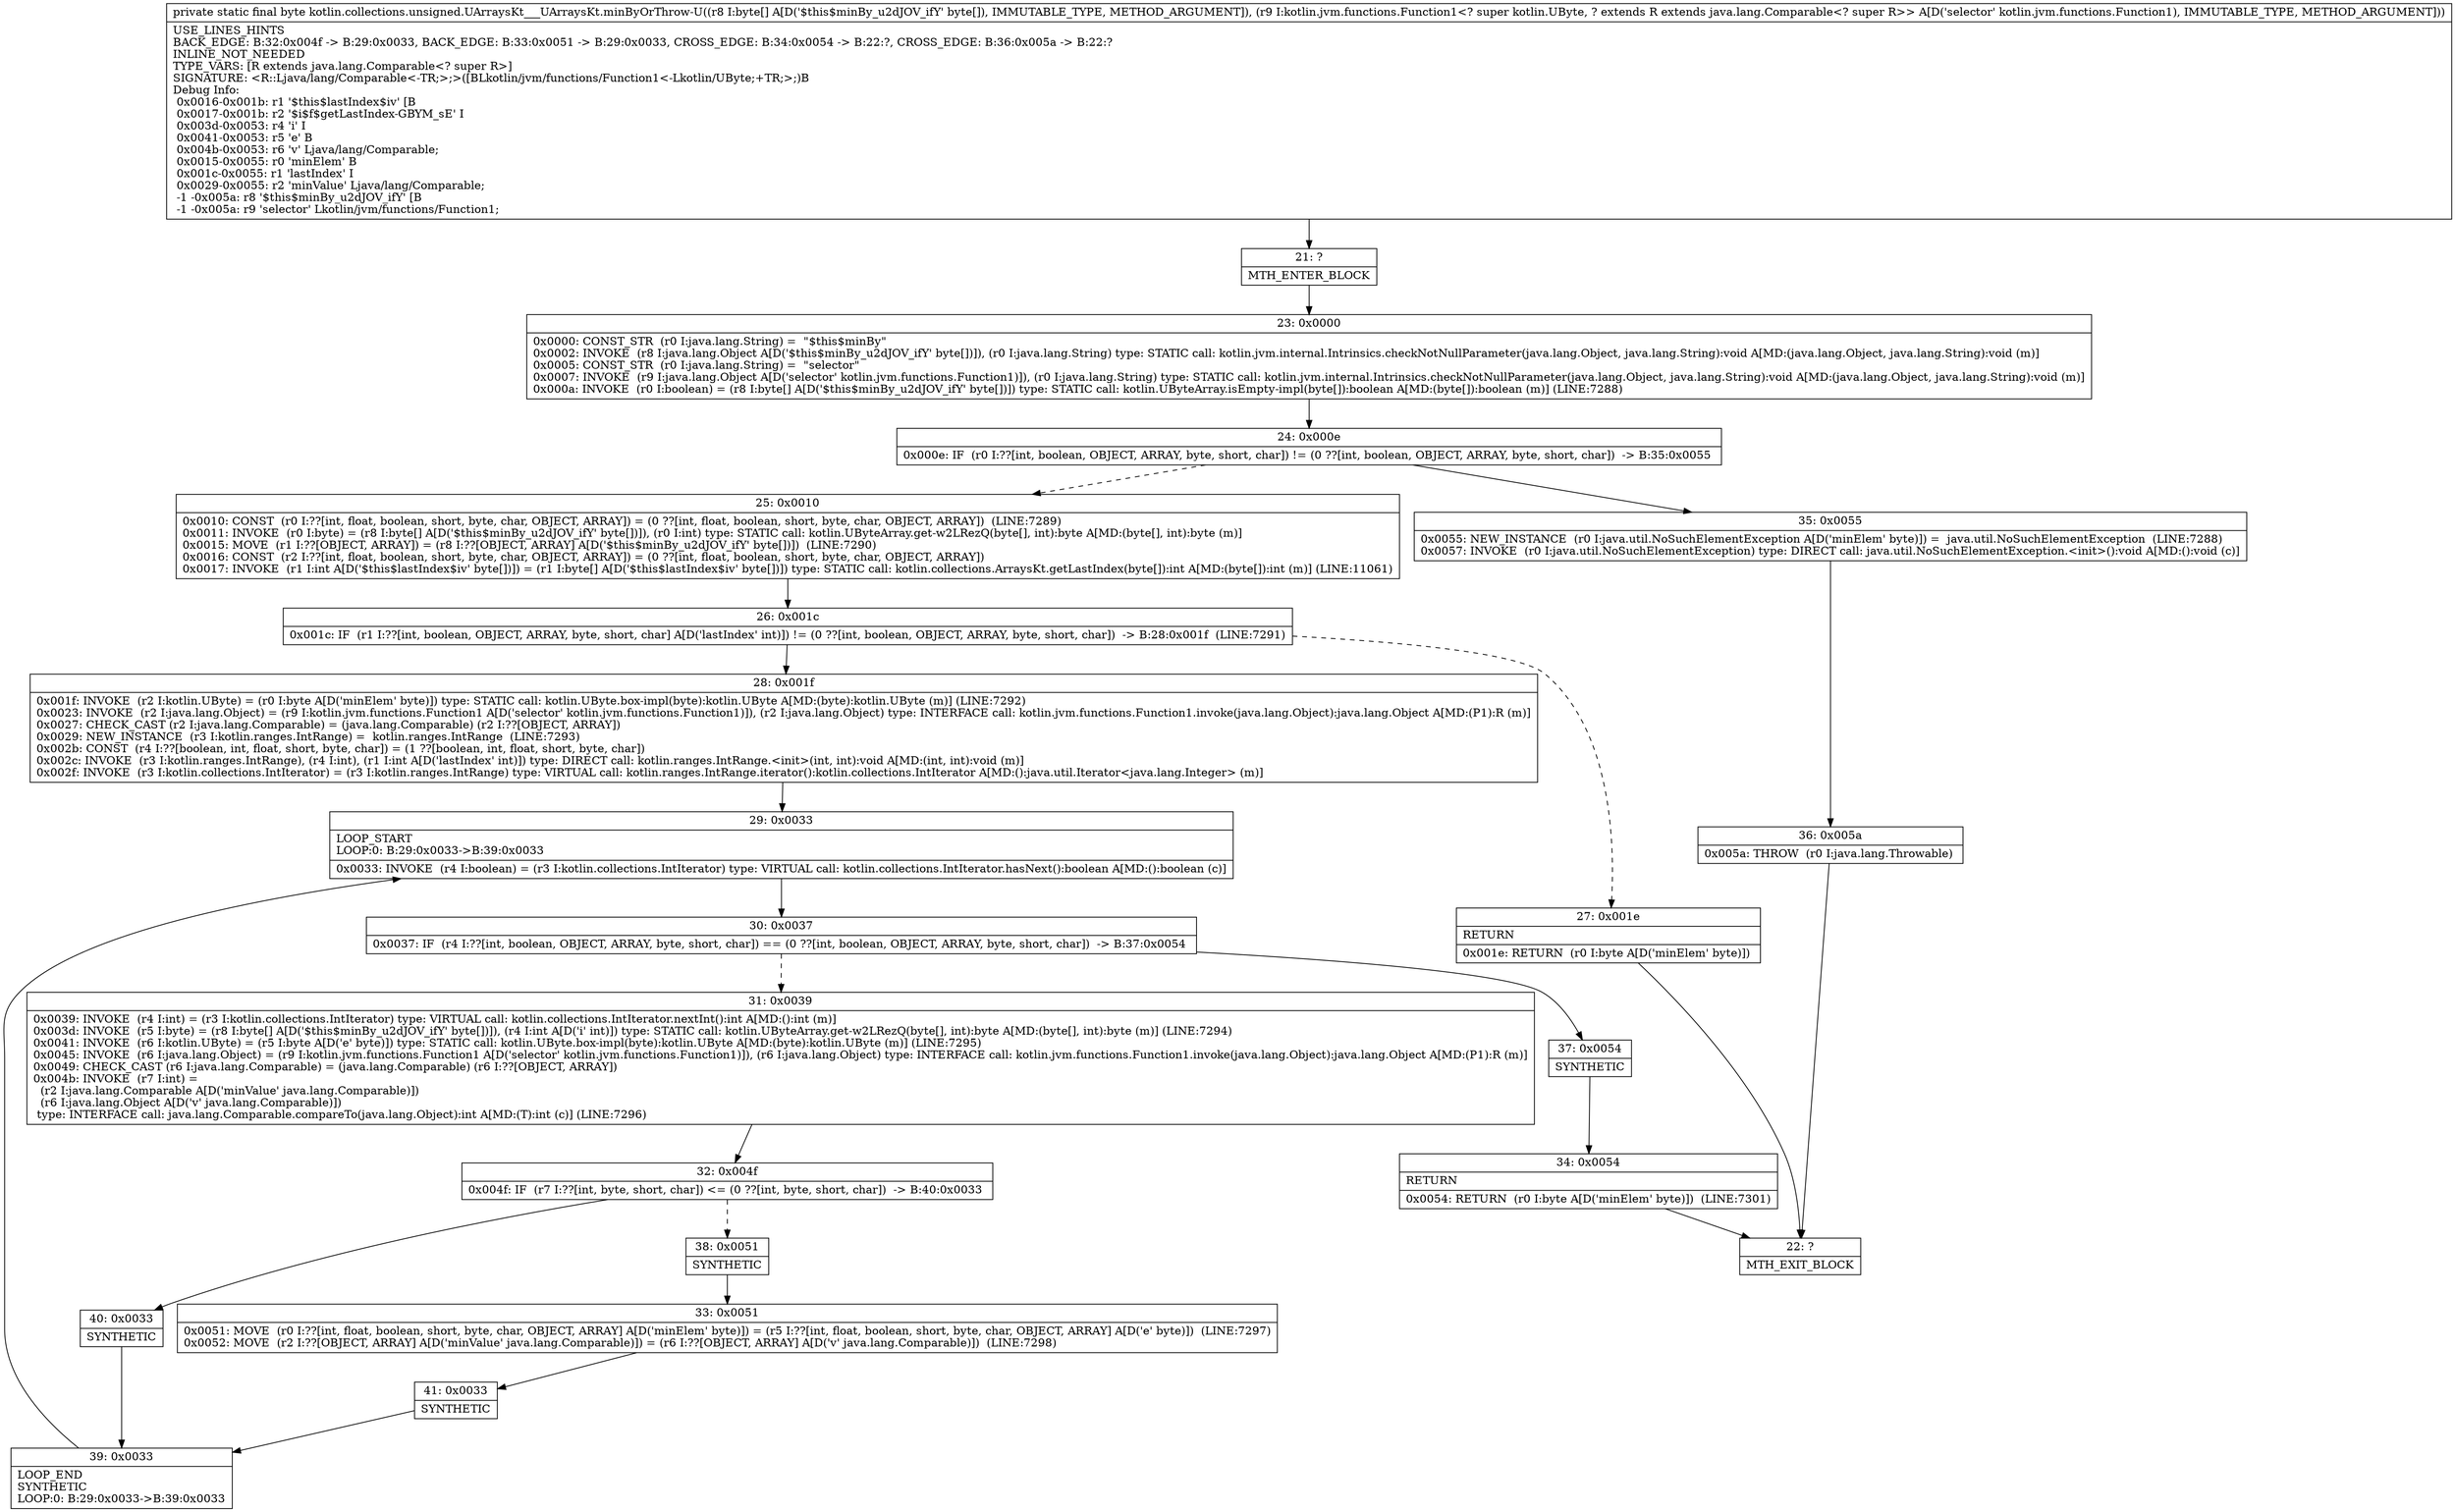 digraph "CFG forkotlin.collections.unsigned.UArraysKt___UArraysKt.minByOrThrow\-U([BLkotlin\/jvm\/functions\/Function1;)B" {
Node_21 [shape=record,label="{21\:\ ?|MTH_ENTER_BLOCK\l}"];
Node_23 [shape=record,label="{23\:\ 0x0000|0x0000: CONST_STR  (r0 I:java.lang.String) =  \"$this$minBy\" \l0x0002: INVOKE  (r8 I:java.lang.Object A[D('$this$minBy_u2dJOV_ifY' byte[])]), (r0 I:java.lang.String) type: STATIC call: kotlin.jvm.internal.Intrinsics.checkNotNullParameter(java.lang.Object, java.lang.String):void A[MD:(java.lang.Object, java.lang.String):void (m)]\l0x0005: CONST_STR  (r0 I:java.lang.String) =  \"selector\" \l0x0007: INVOKE  (r9 I:java.lang.Object A[D('selector' kotlin.jvm.functions.Function1)]), (r0 I:java.lang.String) type: STATIC call: kotlin.jvm.internal.Intrinsics.checkNotNullParameter(java.lang.Object, java.lang.String):void A[MD:(java.lang.Object, java.lang.String):void (m)]\l0x000a: INVOKE  (r0 I:boolean) = (r8 I:byte[] A[D('$this$minBy_u2dJOV_ifY' byte[])]) type: STATIC call: kotlin.UByteArray.isEmpty\-impl(byte[]):boolean A[MD:(byte[]):boolean (m)] (LINE:7288)\l}"];
Node_24 [shape=record,label="{24\:\ 0x000e|0x000e: IF  (r0 I:??[int, boolean, OBJECT, ARRAY, byte, short, char]) != (0 ??[int, boolean, OBJECT, ARRAY, byte, short, char])  \-\> B:35:0x0055 \l}"];
Node_25 [shape=record,label="{25\:\ 0x0010|0x0010: CONST  (r0 I:??[int, float, boolean, short, byte, char, OBJECT, ARRAY]) = (0 ??[int, float, boolean, short, byte, char, OBJECT, ARRAY])  (LINE:7289)\l0x0011: INVOKE  (r0 I:byte) = (r8 I:byte[] A[D('$this$minBy_u2dJOV_ifY' byte[])]), (r0 I:int) type: STATIC call: kotlin.UByteArray.get\-w2LRezQ(byte[], int):byte A[MD:(byte[], int):byte (m)]\l0x0015: MOVE  (r1 I:??[OBJECT, ARRAY]) = (r8 I:??[OBJECT, ARRAY] A[D('$this$minBy_u2dJOV_ifY' byte[])])  (LINE:7290)\l0x0016: CONST  (r2 I:??[int, float, boolean, short, byte, char, OBJECT, ARRAY]) = (0 ??[int, float, boolean, short, byte, char, OBJECT, ARRAY]) \l0x0017: INVOKE  (r1 I:int A[D('$this$lastIndex$iv' byte[])]) = (r1 I:byte[] A[D('$this$lastIndex$iv' byte[])]) type: STATIC call: kotlin.collections.ArraysKt.getLastIndex(byte[]):int A[MD:(byte[]):int (m)] (LINE:11061)\l}"];
Node_26 [shape=record,label="{26\:\ 0x001c|0x001c: IF  (r1 I:??[int, boolean, OBJECT, ARRAY, byte, short, char] A[D('lastIndex' int)]) != (0 ??[int, boolean, OBJECT, ARRAY, byte, short, char])  \-\> B:28:0x001f  (LINE:7291)\l}"];
Node_27 [shape=record,label="{27\:\ 0x001e|RETURN\l|0x001e: RETURN  (r0 I:byte A[D('minElem' byte)]) \l}"];
Node_22 [shape=record,label="{22\:\ ?|MTH_EXIT_BLOCK\l}"];
Node_28 [shape=record,label="{28\:\ 0x001f|0x001f: INVOKE  (r2 I:kotlin.UByte) = (r0 I:byte A[D('minElem' byte)]) type: STATIC call: kotlin.UByte.box\-impl(byte):kotlin.UByte A[MD:(byte):kotlin.UByte (m)] (LINE:7292)\l0x0023: INVOKE  (r2 I:java.lang.Object) = (r9 I:kotlin.jvm.functions.Function1 A[D('selector' kotlin.jvm.functions.Function1)]), (r2 I:java.lang.Object) type: INTERFACE call: kotlin.jvm.functions.Function1.invoke(java.lang.Object):java.lang.Object A[MD:(P1):R (m)]\l0x0027: CHECK_CAST (r2 I:java.lang.Comparable) = (java.lang.Comparable) (r2 I:??[OBJECT, ARRAY]) \l0x0029: NEW_INSTANCE  (r3 I:kotlin.ranges.IntRange) =  kotlin.ranges.IntRange  (LINE:7293)\l0x002b: CONST  (r4 I:??[boolean, int, float, short, byte, char]) = (1 ??[boolean, int, float, short, byte, char]) \l0x002c: INVOKE  (r3 I:kotlin.ranges.IntRange), (r4 I:int), (r1 I:int A[D('lastIndex' int)]) type: DIRECT call: kotlin.ranges.IntRange.\<init\>(int, int):void A[MD:(int, int):void (m)]\l0x002f: INVOKE  (r3 I:kotlin.collections.IntIterator) = (r3 I:kotlin.ranges.IntRange) type: VIRTUAL call: kotlin.ranges.IntRange.iterator():kotlin.collections.IntIterator A[MD:():java.util.Iterator\<java.lang.Integer\> (m)]\l}"];
Node_29 [shape=record,label="{29\:\ 0x0033|LOOP_START\lLOOP:0: B:29:0x0033\-\>B:39:0x0033\l|0x0033: INVOKE  (r4 I:boolean) = (r3 I:kotlin.collections.IntIterator) type: VIRTUAL call: kotlin.collections.IntIterator.hasNext():boolean A[MD:():boolean (c)]\l}"];
Node_30 [shape=record,label="{30\:\ 0x0037|0x0037: IF  (r4 I:??[int, boolean, OBJECT, ARRAY, byte, short, char]) == (0 ??[int, boolean, OBJECT, ARRAY, byte, short, char])  \-\> B:37:0x0054 \l}"];
Node_31 [shape=record,label="{31\:\ 0x0039|0x0039: INVOKE  (r4 I:int) = (r3 I:kotlin.collections.IntIterator) type: VIRTUAL call: kotlin.collections.IntIterator.nextInt():int A[MD:():int (m)]\l0x003d: INVOKE  (r5 I:byte) = (r8 I:byte[] A[D('$this$minBy_u2dJOV_ifY' byte[])]), (r4 I:int A[D('i' int)]) type: STATIC call: kotlin.UByteArray.get\-w2LRezQ(byte[], int):byte A[MD:(byte[], int):byte (m)] (LINE:7294)\l0x0041: INVOKE  (r6 I:kotlin.UByte) = (r5 I:byte A[D('e' byte)]) type: STATIC call: kotlin.UByte.box\-impl(byte):kotlin.UByte A[MD:(byte):kotlin.UByte (m)] (LINE:7295)\l0x0045: INVOKE  (r6 I:java.lang.Object) = (r9 I:kotlin.jvm.functions.Function1 A[D('selector' kotlin.jvm.functions.Function1)]), (r6 I:java.lang.Object) type: INTERFACE call: kotlin.jvm.functions.Function1.invoke(java.lang.Object):java.lang.Object A[MD:(P1):R (m)]\l0x0049: CHECK_CAST (r6 I:java.lang.Comparable) = (java.lang.Comparable) (r6 I:??[OBJECT, ARRAY]) \l0x004b: INVOKE  (r7 I:int) = \l  (r2 I:java.lang.Comparable A[D('minValue' java.lang.Comparable)])\l  (r6 I:java.lang.Object A[D('v' java.lang.Comparable)])\l type: INTERFACE call: java.lang.Comparable.compareTo(java.lang.Object):int A[MD:(T):int (c)] (LINE:7296)\l}"];
Node_32 [shape=record,label="{32\:\ 0x004f|0x004f: IF  (r7 I:??[int, byte, short, char]) \<= (0 ??[int, byte, short, char])  \-\> B:40:0x0033 \l}"];
Node_38 [shape=record,label="{38\:\ 0x0051|SYNTHETIC\l}"];
Node_33 [shape=record,label="{33\:\ 0x0051|0x0051: MOVE  (r0 I:??[int, float, boolean, short, byte, char, OBJECT, ARRAY] A[D('minElem' byte)]) = (r5 I:??[int, float, boolean, short, byte, char, OBJECT, ARRAY] A[D('e' byte)])  (LINE:7297)\l0x0052: MOVE  (r2 I:??[OBJECT, ARRAY] A[D('minValue' java.lang.Comparable)]) = (r6 I:??[OBJECT, ARRAY] A[D('v' java.lang.Comparable)])  (LINE:7298)\l}"];
Node_41 [shape=record,label="{41\:\ 0x0033|SYNTHETIC\l}"];
Node_39 [shape=record,label="{39\:\ 0x0033|LOOP_END\lSYNTHETIC\lLOOP:0: B:29:0x0033\-\>B:39:0x0033\l}"];
Node_40 [shape=record,label="{40\:\ 0x0033|SYNTHETIC\l}"];
Node_37 [shape=record,label="{37\:\ 0x0054|SYNTHETIC\l}"];
Node_34 [shape=record,label="{34\:\ 0x0054|RETURN\l|0x0054: RETURN  (r0 I:byte A[D('minElem' byte)])  (LINE:7301)\l}"];
Node_35 [shape=record,label="{35\:\ 0x0055|0x0055: NEW_INSTANCE  (r0 I:java.util.NoSuchElementException A[D('minElem' byte)]) =  java.util.NoSuchElementException  (LINE:7288)\l0x0057: INVOKE  (r0 I:java.util.NoSuchElementException) type: DIRECT call: java.util.NoSuchElementException.\<init\>():void A[MD:():void (c)]\l}"];
Node_36 [shape=record,label="{36\:\ 0x005a|0x005a: THROW  (r0 I:java.lang.Throwable) \l}"];
MethodNode[shape=record,label="{private static final byte kotlin.collections.unsigned.UArraysKt___UArraysKt.minByOrThrow\-U((r8 I:byte[] A[D('$this$minBy_u2dJOV_ifY' byte[]), IMMUTABLE_TYPE, METHOD_ARGUMENT]), (r9 I:kotlin.jvm.functions.Function1\<? super kotlin.UByte, ? extends R extends java.lang.Comparable\<? super R\>\> A[D('selector' kotlin.jvm.functions.Function1), IMMUTABLE_TYPE, METHOD_ARGUMENT]))  | USE_LINES_HINTS\lBACK_EDGE: B:32:0x004f \-\> B:29:0x0033, BACK_EDGE: B:33:0x0051 \-\> B:29:0x0033, CROSS_EDGE: B:34:0x0054 \-\> B:22:?, CROSS_EDGE: B:36:0x005a \-\> B:22:?\lINLINE_NOT_NEEDED\lTYPE_VARS: [R extends java.lang.Comparable\<? super R\>]\lSIGNATURE: \<R::Ljava\/lang\/Comparable\<\-TR;\>;\>([BLkotlin\/jvm\/functions\/Function1\<\-Lkotlin\/UByte;+TR;\>;)B\lDebug Info:\l  0x0016\-0x001b: r1 '$this$lastIndex$iv' [B\l  0x0017\-0x001b: r2 '$i$f$getLastIndex\-GBYM_sE' I\l  0x003d\-0x0053: r4 'i' I\l  0x0041\-0x0053: r5 'e' B\l  0x004b\-0x0053: r6 'v' Ljava\/lang\/Comparable;\l  0x0015\-0x0055: r0 'minElem' B\l  0x001c\-0x0055: r1 'lastIndex' I\l  0x0029\-0x0055: r2 'minValue' Ljava\/lang\/Comparable;\l  \-1 \-0x005a: r8 '$this$minBy_u2dJOV_ifY' [B\l  \-1 \-0x005a: r9 'selector' Lkotlin\/jvm\/functions\/Function1;\l}"];
MethodNode -> Node_21;Node_21 -> Node_23;
Node_23 -> Node_24;
Node_24 -> Node_25[style=dashed];
Node_24 -> Node_35;
Node_25 -> Node_26;
Node_26 -> Node_27[style=dashed];
Node_26 -> Node_28;
Node_27 -> Node_22;
Node_28 -> Node_29;
Node_29 -> Node_30;
Node_30 -> Node_31[style=dashed];
Node_30 -> Node_37;
Node_31 -> Node_32;
Node_32 -> Node_38[style=dashed];
Node_32 -> Node_40;
Node_38 -> Node_33;
Node_33 -> Node_41;
Node_41 -> Node_39;
Node_39 -> Node_29;
Node_40 -> Node_39;
Node_37 -> Node_34;
Node_34 -> Node_22;
Node_35 -> Node_36;
Node_36 -> Node_22;
}

